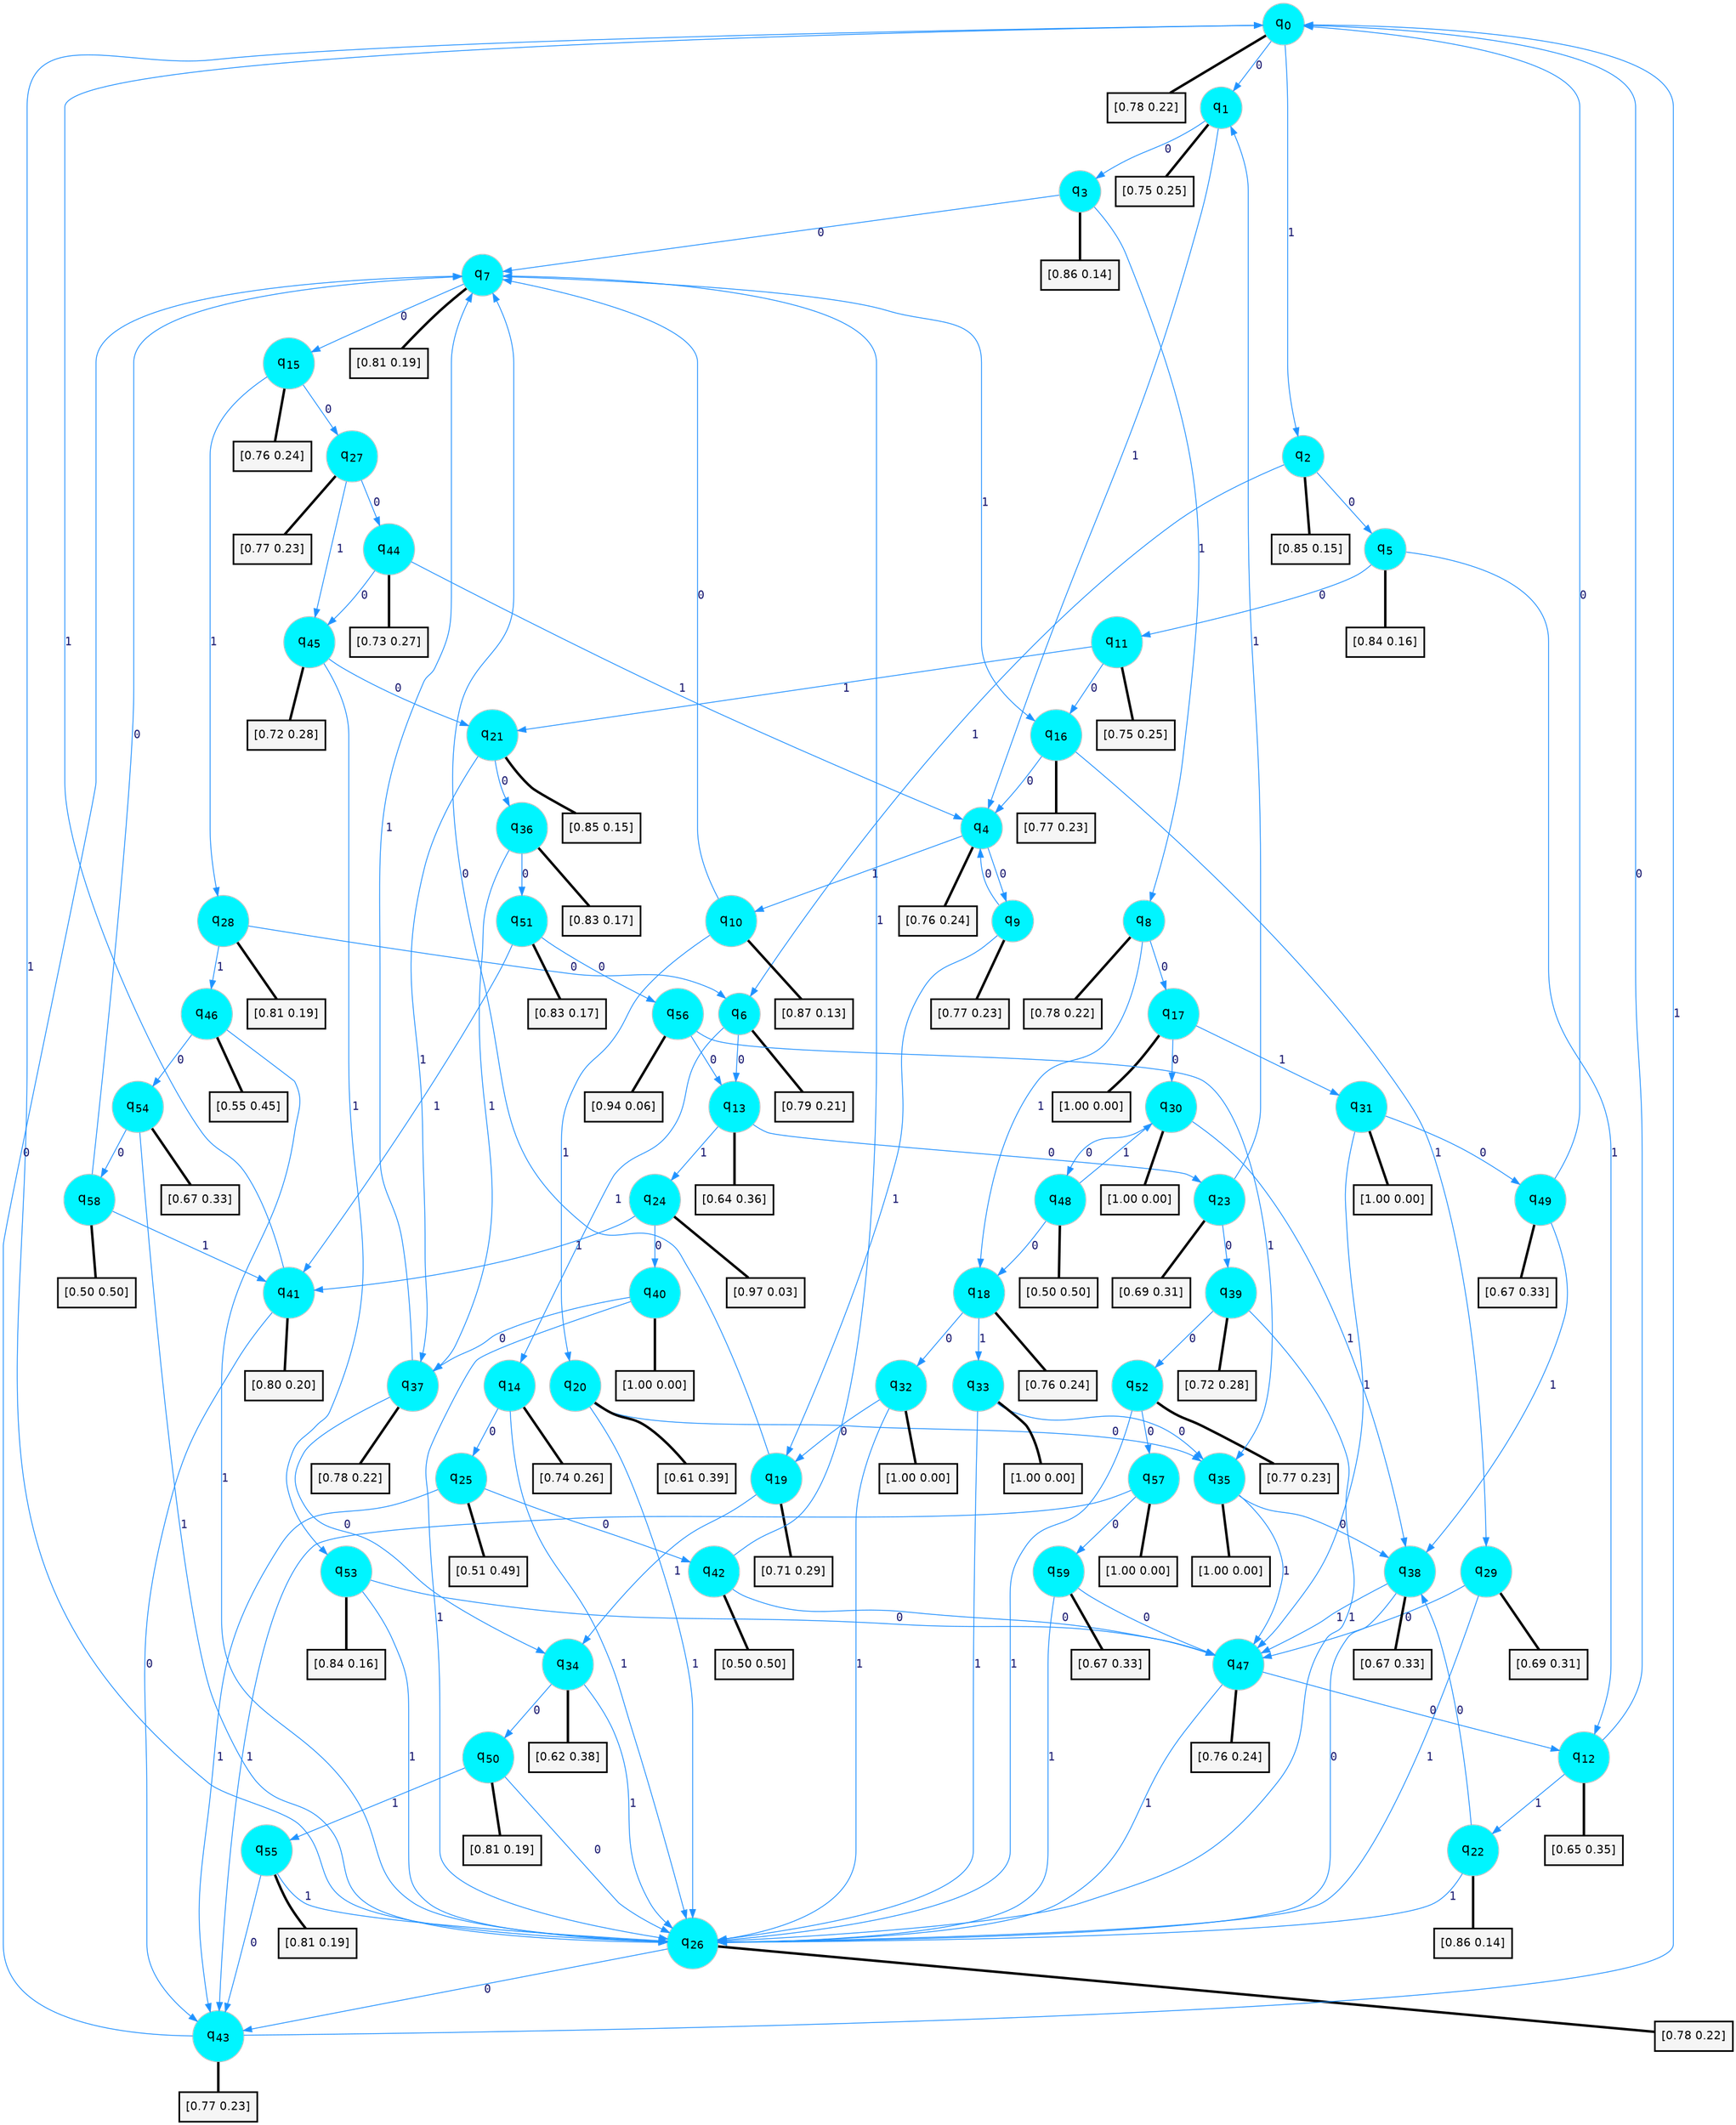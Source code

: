 digraph G {
graph [
bgcolor=transparent, dpi=300, rankdir=TD, size="40,25"];
node [
color=gray, fillcolor=turquoise1, fontcolor=black, fontname=Helvetica, fontsize=16, fontweight=bold, shape=circle, style=filled];
edge [
arrowsize=1, color=dodgerblue1, fontcolor=midnightblue, fontname=courier, fontweight=bold, penwidth=1, style=solid, weight=20];
0[label=<q<SUB>0</SUB>>];
1[label=<q<SUB>1</SUB>>];
2[label=<q<SUB>2</SUB>>];
3[label=<q<SUB>3</SUB>>];
4[label=<q<SUB>4</SUB>>];
5[label=<q<SUB>5</SUB>>];
6[label=<q<SUB>6</SUB>>];
7[label=<q<SUB>7</SUB>>];
8[label=<q<SUB>8</SUB>>];
9[label=<q<SUB>9</SUB>>];
10[label=<q<SUB>10</SUB>>];
11[label=<q<SUB>11</SUB>>];
12[label=<q<SUB>12</SUB>>];
13[label=<q<SUB>13</SUB>>];
14[label=<q<SUB>14</SUB>>];
15[label=<q<SUB>15</SUB>>];
16[label=<q<SUB>16</SUB>>];
17[label=<q<SUB>17</SUB>>];
18[label=<q<SUB>18</SUB>>];
19[label=<q<SUB>19</SUB>>];
20[label=<q<SUB>20</SUB>>];
21[label=<q<SUB>21</SUB>>];
22[label=<q<SUB>22</SUB>>];
23[label=<q<SUB>23</SUB>>];
24[label=<q<SUB>24</SUB>>];
25[label=<q<SUB>25</SUB>>];
26[label=<q<SUB>26</SUB>>];
27[label=<q<SUB>27</SUB>>];
28[label=<q<SUB>28</SUB>>];
29[label=<q<SUB>29</SUB>>];
30[label=<q<SUB>30</SUB>>];
31[label=<q<SUB>31</SUB>>];
32[label=<q<SUB>32</SUB>>];
33[label=<q<SUB>33</SUB>>];
34[label=<q<SUB>34</SUB>>];
35[label=<q<SUB>35</SUB>>];
36[label=<q<SUB>36</SUB>>];
37[label=<q<SUB>37</SUB>>];
38[label=<q<SUB>38</SUB>>];
39[label=<q<SUB>39</SUB>>];
40[label=<q<SUB>40</SUB>>];
41[label=<q<SUB>41</SUB>>];
42[label=<q<SUB>42</SUB>>];
43[label=<q<SUB>43</SUB>>];
44[label=<q<SUB>44</SUB>>];
45[label=<q<SUB>45</SUB>>];
46[label=<q<SUB>46</SUB>>];
47[label=<q<SUB>47</SUB>>];
48[label=<q<SUB>48</SUB>>];
49[label=<q<SUB>49</SUB>>];
50[label=<q<SUB>50</SUB>>];
51[label=<q<SUB>51</SUB>>];
52[label=<q<SUB>52</SUB>>];
53[label=<q<SUB>53</SUB>>];
54[label=<q<SUB>54</SUB>>];
55[label=<q<SUB>55</SUB>>];
56[label=<q<SUB>56</SUB>>];
57[label=<q<SUB>57</SUB>>];
58[label=<q<SUB>58</SUB>>];
59[label=<q<SUB>59</SUB>>];
60[label="[0.78 0.22]", shape=box,fontcolor=black, fontname=Helvetica, fontsize=14, penwidth=2, fillcolor=whitesmoke,color=black];
61[label="[0.75 0.25]", shape=box,fontcolor=black, fontname=Helvetica, fontsize=14, penwidth=2, fillcolor=whitesmoke,color=black];
62[label="[0.85 0.15]", shape=box,fontcolor=black, fontname=Helvetica, fontsize=14, penwidth=2, fillcolor=whitesmoke,color=black];
63[label="[0.86 0.14]", shape=box,fontcolor=black, fontname=Helvetica, fontsize=14, penwidth=2, fillcolor=whitesmoke,color=black];
64[label="[0.76 0.24]", shape=box,fontcolor=black, fontname=Helvetica, fontsize=14, penwidth=2, fillcolor=whitesmoke,color=black];
65[label="[0.84 0.16]", shape=box,fontcolor=black, fontname=Helvetica, fontsize=14, penwidth=2, fillcolor=whitesmoke,color=black];
66[label="[0.79 0.21]", shape=box,fontcolor=black, fontname=Helvetica, fontsize=14, penwidth=2, fillcolor=whitesmoke,color=black];
67[label="[0.81 0.19]", shape=box,fontcolor=black, fontname=Helvetica, fontsize=14, penwidth=2, fillcolor=whitesmoke,color=black];
68[label="[0.78 0.22]", shape=box,fontcolor=black, fontname=Helvetica, fontsize=14, penwidth=2, fillcolor=whitesmoke,color=black];
69[label="[0.77 0.23]", shape=box,fontcolor=black, fontname=Helvetica, fontsize=14, penwidth=2, fillcolor=whitesmoke,color=black];
70[label="[0.87 0.13]", shape=box,fontcolor=black, fontname=Helvetica, fontsize=14, penwidth=2, fillcolor=whitesmoke,color=black];
71[label="[0.75 0.25]", shape=box,fontcolor=black, fontname=Helvetica, fontsize=14, penwidth=2, fillcolor=whitesmoke,color=black];
72[label="[0.65 0.35]", shape=box,fontcolor=black, fontname=Helvetica, fontsize=14, penwidth=2, fillcolor=whitesmoke,color=black];
73[label="[0.64 0.36]", shape=box,fontcolor=black, fontname=Helvetica, fontsize=14, penwidth=2, fillcolor=whitesmoke,color=black];
74[label="[0.74 0.26]", shape=box,fontcolor=black, fontname=Helvetica, fontsize=14, penwidth=2, fillcolor=whitesmoke,color=black];
75[label="[0.76 0.24]", shape=box,fontcolor=black, fontname=Helvetica, fontsize=14, penwidth=2, fillcolor=whitesmoke,color=black];
76[label="[0.77 0.23]", shape=box,fontcolor=black, fontname=Helvetica, fontsize=14, penwidth=2, fillcolor=whitesmoke,color=black];
77[label="[1.00 0.00]", shape=box,fontcolor=black, fontname=Helvetica, fontsize=14, penwidth=2, fillcolor=whitesmoke,color=black];
78[label="[0.76 0.24]", shape=box,fontcolor=black, fontname=Helvetica, fontsize=14, penwidth=2, fillcolor=whitesmoke,color=black];
79[label="[0.71 0.29]", shape=box,fontcolor=black, fontname=Helvetica, fontsize=14, penwidth=2, fillcolor=whitesmoke,color=black];
80[label="[0.61 0.39]", shape=box,fontcolor=black, fontname=Helvetica, fontsize=14, penwidth=2, fillcolor=whitesmoke,color=black];
81[label="[0.85 0.15]", shape=box,fontcolor=black, fontname=Helvetica, fontsize=14, penwidth=2, fillcolor=whitesmoke,color=black];
82[label="[0.86 0.14]", shape=box,fontcolor=black, fontname=Helvetica, fontsize=14, penwidth=2, fillcolor=whitesmoke,color=black];
83[label="[0.69 0.31]", shape=box,fontcolor=black, fontname=Helvetica, fontsize=14, penwidth=2, fillcolor=whitesmoke,color=black];
84[label="[0.97 0.03]", shape=box,fontcolor=black, fontname=Helvetica, fontsize=14, penwidth=2, fillcolor=whitesmoke,color=black];
85[label="[0.51 0.49]", shape=box,fontcolor=black, fontname=Helvetica, fontsize=14, penwidth=2, fillcolor=whitesmoke,color=black];
86[label="[0.78 0.22]", shape=box,fontcolor=black, fontname=Helvetica, fontsize=14, penwidth=2, fillcolor=whitesmoke,color=black];
87[label="[0.77 0.23]", shape=box,fontcolor=black, fontname=Helvetica, fontsize=14, penwidth=2, fillcolor=whitesmoke,color=black];
88[label="[0.81 0.19]", shape=box,fontcolor=black, fontname=Helvetica, fontsize=14, penwidth=2, fillcolor=whitesmoke,color=black];
89[label="[0.69 0.31]", shape=box,fontcolor=black, fontname=Helvetica, fontsize=14, penwidth=2, fillcolor=whitesmoke,color=black];
90[label="[1.00 0.00]", shape=box,fontcolor=black, fontname=Helvetica, fontsize=14, penwidth=2, fillcolor=whitesmoke,color=black];
91[label="[1.00 0.00]", shape=box,fontcolor=black, fontname=Helvetica, fontsize=14, penwidth=2, fillcolor=whitesmoke,color=black];
92[label="[1.00 0.00]", shape=box,fontcolor=black, fontname=Helvetica, fontsize=14, penwidth=2, fillcolor=whitesmoke,color=black];
93[label="[1.00 0.00]", shape=box,fontcolor=black, fontname=Helvetica, fontsize=14, penwidth=2, fillcolor=whitesmoke,color=black];
94[label="[0.62 0.38]", shape=box,fontcolor=black, fontname=Helvetica, fontsize=14, penwidth=2, fillcolor=whitesmoke,color=black];
95[label="[1.00 0.00]", shape=box,fontcolor=black, fontname=Helvetica, fontsize=14, penwidth=2, fillcolor=whitesmoke,color=black];
96[label="[0.83 0.17]", shape=box,fontcolor=black, fontname=Helvetica, fontsize=14, penwidth=2, fillcolor=whitesmoke,color=black];
97[label="[0.78 0.22]", shape=box,fontcolor=black, fontname=Helvetica, fontsize=14, penwidth=2, fillcolor=whitesmoke,color=black];
98[label="[0.67 0.33]", shape=box,fontcolor=black, fontname=Helvetica, fontsize=14, penwidth=2, fillcolor=whitesmoke,color=black];
99[label="[0.72 0.28]", shape=box,fontcolor=black, fontname=Helvetica, fontsize=14, penwidth=2, fillcolor=whitesmoke,color=black];
100[label="[1.00 0.00]", shape=box,fontcolor=black, fontname=Helvetica, fontsize=14, penwidth=2, fillcolor=whitesmoke,color=black];
101[label="[0.80 0.20]", shape=box,fontcolor=black, fontname=Helvetica, fontsize=14, penwidth=2, fillcolor=whitesmoke,color=black];
102[label="[0.50 0.50]", shape=box,fontcolor=black, fontname=Helvetica, fontsize=14, penwidth=2, fillcolor=whitesmoke,color=black];
103[label="[0.77 0.23]", shape=box,fontcolor=black, fontname=Helvetica, fontsize=14, penwidth=2, fillcolor=whitesmoke,color=black];
104[label="[0.73 0.27]", shape=box,fontcolor=black, fontname=Helvetica, fontsize=14, penwidth=2, fillcolor=whitesmoke,color=black];
105[label="[0.72 0.28]", shape=box,fontcolor=black, fontname=Helvetica, fontsize=14, penwidth=2, fillcolor=whitesmoke,color=black];
106[label="[0.55 0.45]", shape=box,fontcolor=black, fontname=Helvetica, fontsize=14, penwidth=2, fillcolor=whitesmoke,color=black];
107[label="[0.76 0.24]", shape=box,fontcolor=black, fontname=Helvetica, fontsize=14, penwidth=2, fillcolor=whitesmoke,color=black];
108[label="[0.50 0.50]", shape=box,fontcolor=black, fontname=Helvetica, fontsize=14, penwidth=2, fillcolor=whitesmoke,color=black];
109[label="[0.67 0.33]", shape=box,fontcolor=black, fontname=Helvetica, fontsize=14, penwidth=2, fillcolor=whitesmoke,color=black];
110[label="[0.81 0.19]", shape=box,fontcolor=black, fontname=Helvetica, fontsize=14, penwidth=2, fillcolor=whitesmoke,color=black];
111[label="[0.83 0.17]", shape=box,fontcolor=black, fontname=Helvetica, fontsize=14, penwidth=2, fillcolor=whitesmoke,color=black];
112[label="[0.77 0.23]", shape=box,fontcolor=black, fontname=Helvetica, fontsize=14, penwidth=2, fillcolor=whitesmoke,color=black];
113[label="[0.84 0.16]", shape=box,fontcolor=black, fontname=Helvetica, fontsize=14, penwidth=2, fillcolor=whitesmoke,color=black];
114[label="[0.67 0.33]", shape=box,fontcolor=black, fontname=Helvetica, fontsize=14, penwidth=2, fillcolor=whitesmoke,color=black];
115[label="[0.81 0.19]", shape=box,fontcolor=black, fontname=Helvetica, fontsize=14, penwidth=2, fillcolor=whitesmoke,color=black];
116[label="[0.94 0.06]", shape=box,fontcolor=black, fontname=Helvetica, fontsize=14, penwidth=2, fillcolor=whitesmoke,color=black];
117[label="[1.00 0.00]", shape=box,fontcolor=black, fontname=Helvetica, fontsize=14, penwidth=2, fillcolor=whitesmoke,color=black];
118[label="[0.50 0.50]", shape=box,fontcolor=black, fontname=Helvetica, fontsize=14, penwidth=2, fillcolor=whitesmoke,color=black];
119[label="[0.67 0.33]", shape=box,fontcolor=black, fontname=Helvetica, fontsize=14, penwidth=2, fillcolor=whitesmoke,color=black];
0->1 [label=0];
0->2 [label=1];
0->60 [arrowhead=none, penwidth=3,color=black];
1->3 [label=0];
1->4 [label=1];
1->61 [arrowhead=none, penwidth=3,color=black];
2->5 [label=0];
2->6 [label=1];
2->62 [arrowhead=none, penwidth=3,color=black];
3->7 [label=0];
3->8 [label=1];
3->63 [arrowhead=none, penwidth=3,color=black];
4->9 [label=0];
4->10 [label=1];
4->64 [arrowhead=none, penwidth=3,color=black];
5->11 [label=0];
5->12 [label=1];
5->65 [arrowhead=none, penwidth=3,color=black];
6->13 [label=0];
6->14 [label=1];
6->66 [arrowhead=none, penwidth=3,color=black];
7->15 [label=0];
7->16 [label=1];
7->67 [arrowhead=none, penwidth=3,color=black];
8->17 [label=0];
8->18 [label=1];
8->68 [arrowhead=none, penwidth=3,color=black];
9->4 [label=0];
9->19 [label=1];
9->69 [arrowhead=none, penwidth=3,color=black];
10->7 [label=0];
10->20 [label=1];
10->70 [arrowhead=none, penwidth=3,color=black];
11->16 [label=0];
11->21 [label=1];
11->71 [arrowhead=none, penwidth=3,color=black];
12->0 [label=0];
12->22 [label=1];
12->72 [arrowhead=none, penwidth=3,color=black];
13->23 [label=0];
13->24 [label=1];
13->73 [arrowhead=none, penwidth=3,color=black];
14->25 [label=0];
14->26 [label=1];
14->74 [arrowhead=none, penwidth=3,color=black];
15->27 [label=0];
15->28 [label=1];
15->75 [arrowhead=none, penwidth=3,color=black];
16->4 [label=0];
16->29 [label=1];
16->76 [arrowhead=none, penwidth=3,color=black];
17->30 [label=0];
17->31 [label=1];
17->77 [arrowhead=none, penwidth=3,color=black];
18->32 [label=0];
18->33 [label=1];
18->78 [arrowhead=none, penwidth=3,color=black];
19->7 [label=0];
19->34 [label=1];
19->79 [arrowhead=none, penwidth=3,color=black];
20->35 [label=0];
20->26 [label=1];
20->80 [arrowhead=none, penwidth=3,color=black];
21->36 [label=0];
21->37 [label=1];
21->81 [arrowhead=none, penwidth=3,color=black];
22->38 [label=0];
22->26 [label=1];
22->82 [arrowhead=none, penwidth=3,color=black];
23->39 [label=0];
23->1 [label=1];
23->83 [arrowhead=none, penwidth=3,color=black];
24->40 [label=0];
24->41 [label=1];
24->84 [arrowhead=none, penwidth=3,color=black];
25->42 [label=0];
25->43 [label=1];
25->85 [arrowhead=none, penwidth=3,color=black];
26->43 [label=0];
26->0 [label=1];
26->86 [arrowhead=none, penwidth=3,color=black];
27->44 [label=0];
27->45 [label=1];
27->87 [arrowhead=none, penwidth=3,color=black];
28->6 [label=0];
28->46 [label=1];
28->88 [arrowhead=none, penwidth=3,color=black];
29->47 [label=0];
29->26 [label=1];
29->89 [arrowhead=none, penwidth=3,color=black];
30->48 [label=0];
30->38 [label=1];
30->90 [arrowhead=none, penwidth=3,color=black];
31->49 [label=0];
31->47 [label=1];
31->91 [arrowhead=none, penwidth=3,color=black];
32->19 [label=0];
32->26 [label=1];
32->92 [arrowhead=none, penwidth=3,color=black];
33->35 [label=0];
33->26 [label=1];
33->93 [arrowhead=none, penwidth=3,color=black];
34->50 [label=0];
34->26 [label=1];
34->94 [arrowhead=none, penwidth=3,color=black];
35->38 [label=0];
35->47 [label=1];
35->95 [arrowhead=none, penwidth=3,color=black];
36->51 [label=0];
36->37 [label=1];
36->96 [arrowhead=none, penwidth=3,color=black];
37->34 [label=0];
37->7 [label=1];
37->97 [arrowhead=none, penwidth=3,color=black];
38->26 [label=0];
38->47 [label=1];
38->98 [arrowhead=none, penwidth=3,color=black];
39->52 [label=0];
39->26 [label=1];
39->99 [arrowhead=none, penwidth=3,color=black];
40->37 [label=0];
40->26 [label=1];
40->100 [arrowhead=none, penwidth=3,color=black];
41->43 [label=0];
41->0 [label=1];
41->101 [arrowhead=none, penwidth=3,color=black];
42->47 [label=0];
42->7 [label=1];
42->102 [arrowhead=none, penwidth=3,color=black];
43->7 [label=0];
43->0 [label=1];
43->103 [arrowhead=none, penwidth=3,color=black];
44->45 [label=0];
44->4 [label=1];
44->104 [arrowhead=none, penwidth=3,color=black];
45->21 [label=0];
45->53 [label=1];
45->105 [arrowhead=none, penwidth=3,color=black];
46->54 [label=0];
46->26 [label=1];
46->106 [arrowhead=none, penwidth=3,color=black];
47->12 [label=0];
47->26 [label=1];
47->107 [arrowhead=none, penwidth=3,color=black];
48->18 [label=0];
48->30 [label=1];
48->108 [arrowhead=none, penwidth=3,color=black];
49->0 [label=0];
49->38 [label=1];
49->109 [arrowhead=none, penwidth=3,color=black];
50->26 [label=0];
50->55 [label=1];
50->110 [arrowhead=none, penwidth=3,color=black];
51->56 [label=0];
51->41 [label=1];
51->111 [arrowhead=none, penwidth=3,color=black];
52->57 [label=0];
52->26 [label=1];
52->112 [arrowhead=none, penwidth=3,color=black];
53->47 [label=0];
53->26 [label=1];
53->113 [arrowhead=none, penwidth=3,color=black];
54->58 [label=0];
54->26 [label=1];
54->114 [arrowhead=none, penwidth=3,color=black];
55->43 [label=0];
55->26 [label=1];
55->115 [arrowhead=none, penwidth=3,color=black];
56->13 [label=0];
56->35 [label=1];
56->116 [arrowhead=none, penwidth=3,color=black];
57->59 [label=0];
57->43 [label=1];
57->117 [arrowhead=none, penwidth=3,color=black];
58->7 [label=0];
58->41 [label=1];
58->118 [arrowhead=none, penwidth=3,color=black];
59->47 [label=0];
59->26 [label=1];
59->119 [arrowhead=none, penwidth=3,color=black];
}
